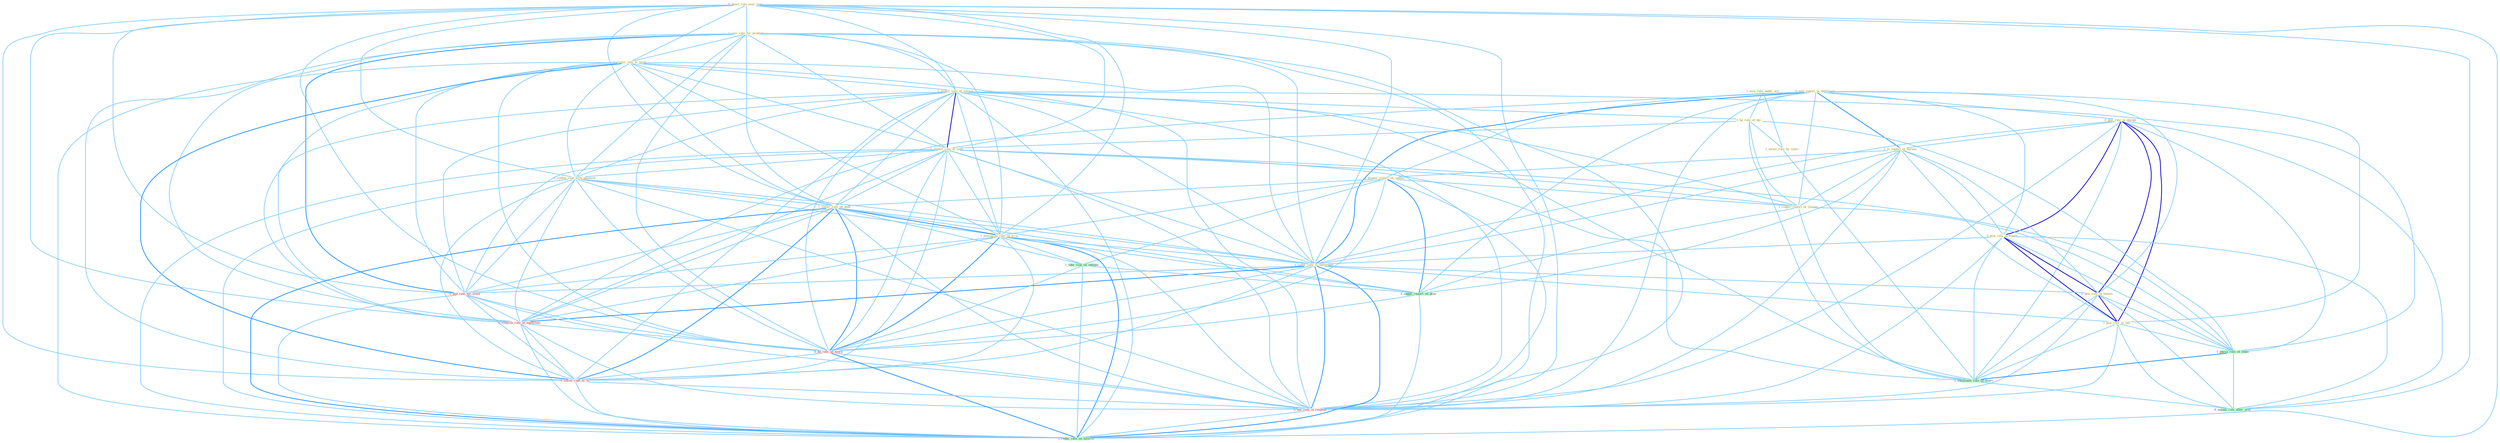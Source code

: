 Graph G{ 
    node
    [shape=polygon,style=filled,width=.5,height=.06,color="#BDFCC9",fixedsize=true,fontsize=4,
    fontcolor="#2f4f4f"];
    {node
    [color="#ffffe0", fontcolor="#8b7d6b"] "0_boost_rate_over_year " "0_told_report_in_entitynam " "1_issu_rule_under_act " "0_plai_role_in_design " "1_rais_rate_for_product " "0_restor_rate_to_level " "1_is_report_in_bureau " "1_expect_rate_of_return " "1_be_rule_of_dai " "1_expect_rate_of_loan " "0_plai_role_in_financ " "1_prepar_report_on_contact " "0_confus_rate_with_payment " "1_lower_rate_on_debt " "1_downgrad_rate_on_firm " "1_requir_report_of_varieti " "1_await_rule_by_court " "1_reduc_rate_in_entitynam " "0_plai_role_in_takeov " "1_plai_role_in_fall "}
{node [color="#fff0f5", fontcolor="#b22222"] "0_had_rate_for_yield " "0_confirm_rate_at_entitynam " "0_ha_rate_on_morn " "0_lower_rate_to_% " "0_eas_rate_in_respons "}
edge [color="#B0E2FF"];

	"0_boost_rate_over_year " -- "1_rais_rate_for_product " [w="1", color="#87cefa" ];
	"0_boost_rate_over_year " -- "0_restor_rate_to_level " [w="1", color="#87cefa" ];
	"0_boost_rate_over_year " -- "1_expect_rate_of_return " [w="1", color="#87cefa" ];
	"0_boost_rate_over_year " -- "1_expect_rate_of_loan " [w="1", color="#87cefa" ];
	"0_boost_rate_over_year " -- "0_confus_rate_with_payment " [w="1", color="#87cefa" ];
	"0_boost_rate_over_year " -- "1_lower_rate_on_debt " [w="1", color="#87cefa" ];
	"0_boost_rate_over_year " -- "1_downgrad_rate_on_firm " [w="1", color="#87cefa" ];
	"0_boost_rate_over_year " -- "1_reduc_rate_in_entitynam " [w="1", color="#87cefa" ];
	"0_boost_rate_over_year " -- "0_had_rate_for_yield " [w="1", color="#87cefa" ];
	"0_boost_rate_over_year " -- "0_confirm_rate_at_entitynam " [w="1", color="#87cefa" ];
	"0_boost_rate_over_year " -- "0_ha_rate_on_morn " [w="1", color="#87cefa" ];
	"0_boost_rate_over_year " -- "0_lower_rate_to_% " [w="1", color="#87cefa" ];
	"0_boost_rate_over_year " -- "0_eas_rate_in_respons " [w="1", color="#87cefa" ];
	"0_boost_rate_over_year " -- "1_reduc_rate_on_million " [w="1", color="#87cefa" ];
	"0_boost_rate_over_year " -- "0_assum_role_after_year " [w="1", color="#87cefa" ];
	"0_told_report_in_entitynam " -- "0_plai_role_in_design " [w="1", color="#87cefa" ];
	"0_told_report_in_entitynam " -- "1_is_report_in_bureau " [w="2", color="#1e90ff" , len=0.8];
	"0_told_report_in_entitynam " -- "0_plai_role_in_financ " [w="1", color="#87cefa" ];
	"0_told_report_in_entitynam " -- "1_prepar_report_on_contact " [w="1", color="#87cefa" ];
	"0_told_report_in_entitynam " -- "1_requir_report_of_varieti " [w="1", color="#87cefa" ];
	"0_told_report_in_entitynam " -- "1_reduc_rate_in_entitynam " [w="2", color="#1e90ff" , len=0.8];
	"0_told_report_in_entitynam " -- "0_plai_role_in_takeov " [w="1", color="#87cefa" ];
	"0_told_report_in_entitynam " -- "1_plai_role_in_fall " [w="1", color="#87cefa" ];
	"0_told_report_in_entitynam " -- "1_suppli_report_on_plan " [w="1", color="#87cefa" ];
	"0_told_report_in_entitynam " -- "0_confirm_rate_at_entitynam " [w="1", color="#87cefa" ];
	"0_told_report_in_entitynam " -- "0_eas_rate_in_respons " [w="1", color="#87cefa" ];
	"1_issu_rule_under_act " -- "1_be_rule_of_dai " [w="1", color="#87cefa" ];
	"1_issu_rule_under_act " -- "1_await_rule_by_court " [w="1", color="#87cefa" ];
	"0_plai_role_in_design " -- "1_is_report_in_bureau " [w="1", color="#87cefa" ];
	"0_plai_role_in_design " -- "0_plai_role_in_financ " [w="3", color="#0000cd" , len=0.6];
	"0_plai_role_in_design " -- "1_reduc_rate_in_entitynam " [w="1", color="#87cefa" ];
	"0_plai_role_in_design " -- "0_plai_role_in_takeov " [w="3", color="#0000cd" , len=0.6];
	"0_plai_role_in_design " -- "1_plai_role_in_fall " [w="3", color="#0000cd" , len=0.6];
	"0_plai_role_in_design " -- "1_pursu_role_of_senat " [w="1", color="#87cefa" ];
	"0_plai_role_in_design " -- "1_entitynam_role_of_court " [w="1", color="#87cefa" ];
	"0_plai_role_in_design " -- "0_eas_rate_in_respons " [w="1", color="#87cefa" ];
	"0_plai_role_in_design " -- "0_assum_role_after_year " [w="1", color="#87cefa" ];
	"1_rais_rate_for_product " -- "0_restor_rate_to_level " [w="1", color="#87cefa" ];
	"1_rais_rate_for_product " -- "1_expect_rate_of_return " [w="1", color="#87cefa" ];
	"1_rais_rate_for_product " -- "1_expect_rate_of_loan " [w="1", color="#87cefa" ];
	"1_rais_rate_for_product " -- "0_confus_rate_with_payment " [w="1", color="#87cefa" ];
	"1_rais_rate_for_product " -- "1_lower_rate_on_debt " [w="1", color="#87cefa" ];
	"1_rais_rate_for_product " -- "1_downgrad_rate_on_firm " [w="1", color="#87cefa" ];
	"1_rais_rate_for_product " -- "1_reduc_rate_in_entitynam " [w="1", color="#87cefa" ];
	"1_rais_rate_for_product " -- "0_had_rate_for_yield " [w="2", color="#1e90ff" , len=0.8];
	"1_rais_rate_for_product " -- "0_confirm_rate_at_entitynam " [w="1", color="#87cefa" ];
	"1_rais_rate_for_product " -- "0_ha_rate_on_morn " [w="1", color="#87cefa" ];
	"1_rais_rate_for_product " -- "0_lower_rate_to_% " [w="1", color="#87cefa" ];
	"1_rais_rate_for_product " -- "0_eas_rate_in_respons " [w="1", color="#87cefa" ];
	"1_rais_rate_for_product " -- "1_reduc_rate_on_million " [w="1", color="#87cefa" ];
	"0_restor_rate_to_level " -- "1_expect_rate_of_return " [w="1", color="#87cefa" ];
	"0_restor_rate_to_level " -- "1_expect_rate_of_loan " [w="1", color="#87cefa" ];
	"0_restor_rate_to_level " -- "0_confus_rate_with_payment " [w="1", color="#87cefa" ];
	"0_restor_rate_to_level " -- "1_lower_rate_on_debt " [w="1", color="#87cefa" ];
	"0_restor_rate_to_level " -- "1_downgrad_rate_on_firm " [w="1", color="#87cefa" ];
	"0_restor_rate_to_level " -- "1_reduc_rate_in_entitynam " [w="1", color="#87cefa" ];
	"0_restor_rate_to_level " -- "0_had_rate_for_yield " [w="1", color="#87cefa" ];
	"0_restor_rate_to_level " -- "0_confirm_rate_at_entitynam " [w="1", color="#87cefa" ];
	"0_restor_rate_to_level " -- "0_ha_rate_on_morn " [w="1", color="#87cefa" ];
	"0_restor_rate_to_level " -- "0_lower_rate_to_% " [w="2", color="#1e90ff" , len=0.8];
	"0_restor_rate_to_level " -- "0_eas_rate_in_respons " [w="1", color="#87cefa" ];
	"0_restor_rate_to_level " -- "1_reduc_rate_on_million " [w="1", color="#87cefa" ];
	"1_is_report_in_bureau " -- "0_plai_role_in_financ " [w="1", color="#87cefa" ];
	"1_is_report_in_bureau " -- "1_prepar_report_on_contact " [w="1", color="#87cefa" ];
	"1_is_report_in_bureau " -- "1_requir_report_of_varieti " [w="1", color="#87cefa" ];
	"1_is_report_in_bureau " -- "1_reduc_rate_in_entitynam " [w="1", color="#87cefa" ];
	"1_is_report_in_bureau " -- "0_plai_role_in_takeov " [w="1", color="#87cefa" ];
	"1_is_report_in_bureau " -- "1_plai_role_in_fall " [w="1", color="#87cefa" ];
	"1_is_report_in_bureau " -- "1_suppli_report_on_plan " [w="1", color="#87cefa" ];
	"1_is_report_in_bureau " -- "0_eas_rate_in_respons " [w="1", color="#87cefa" ];
	"1_expect_rate_of_return " -- "1_be_rule_of_dai " [w="1", color="#87cefa" ];
	"1_expect_rate_of_return " -- "1_expect_rate_of_loan " [w="3", color="#0000cd" , len=0.6];
	"1_expect_rate_of_return " -- "0_confus_rate_with_payment " [w="1", color="#87cefa" ];
	"1_expect_rate_of_return " -- "1_lower_rate_on_debt " [w="1", color="#87cefa" ];
	"1_expect_rate_of_return " -- "1_downgrad_rate_on_firm " [w="1", color="#87cefa" ];
	"1_expect_rate_of_return " -- "1_requir_report_of_varieti " [w="1", color="#87cefa" ];
	"1_expect_rate_of_return " -- "1_reduc_rate_in_entitynam " [w="1", color="#87cefa" ];
	"1_expect_rate_of_return " -- "1_pursu_role_of_senat " [w="1", color="#87cefa" ];
	"1_expect_rate_of_return " -- "0_had_rate_for_yield " [w="1", color="#87cefa" ];
	"1_expect_rate_of_return " -- "0_confirm_rate_at_entitynam " [w="1", color="#87cefa" ];
	"1_expect_rate_of_return " -- "0_ha_rate_on_morn " [w="1", color="#87cefa" ];
	"1_expect_rate_of_return " -- "1_entitynam_role_of_court " [w="1", color="#87cefa" ];
	"1_expect_rate_of_return " -- "0_lower_rate_to_% " [w="1", color="#87cefa" ];
	"1_expect_rate_of_return " -- "0_eas_rate_in_respons " [w="1", color="#87cefa" ];
	"1_expect_rate_of_return " -- "1_reduc_rate_on_million " [w="1", color="#87cefa" ];
	"1_be_rule_of_dai " -- "1_expect_rate_of_loan " [w="1", color="#87cefa" ];
	"1_be_rule_of_dai " -- "1_requir_report_of_varieti " [w="1", color="#87cefa" ];
	"1_be_rule_of_dai " -- "1_await_rule_by_court " [w="1", color="#87cefa" ];
	"1_be_rule_of_dai " -- "1_pursu_role_of_senat " [w="1", color="#87cefa" ];
	"1_be_rule_of_dai " -- "1_entitynam_role_of_court " [w="1", color="#87cefa" ];
	"1_expect_rate_of_loan " -- "0_confus_rate_with_payment " [w="1", color="#87cefa" ];
	"1_expect_rate_of_loan " -- "1_lower_rate_on_debt " [w="1", color="#87cefa" ];
	"1_expect_rate_of_loan " -- "1_downgrad_rate_on_firm " [w="1", color="#87cefa" ];
	"1_expect_rate_of_loan " -- "1_requir_report_of_varieti " [w="1", color="#87cefa" ];
	"1_expect_rate_of_loan " -- "1_reduc_rate_in_entitynam " [w="1", color="#87cefa" ];
	"1_expect_rate_of_loan " -- "1_pursu_role_of_senat " [w="1", color="#87cefa" ];
	"1_expect_rate_of_loan " -- "0_had_rate_for_yield " [w="1", color="#87cefa" ];
	"1_expect_rate_of_loan " -- "0_confirm_rate_at_entitynam " [w="1", color="#87cefa" ];
	"1_expect_rate_of_loan " -- "0_ha_rate_on_morn " [w="1", color="#87cefa" ];
	"1_expect_rate_of_loan " -- "1_entitynam_role_of_court " [w="1", color="#87cefa" ];
	"1_expect_rate_of_loan " -- "0_lower_rate_to_% " [w="1", color="#87cefa" ];
	"1_expect_rate_of_loan " -- "0_eas_rate_in_respons " [w="1", color="#87cefa" ];
	"1_expect_rate_of_loan " -- "1_reduc_rate_on_million " [w="1", color="#87cefa" ];
	"0_plai_role_in_financ " -- "1_reduc_rate_in_entitynam " [w="1", color="#87cefa" ];
	"0_plai_role_in_financ " -- "0_plai_role_in_takeov " [w="3", color="#0000cd" , len=0.6];
	"0_plai_role_in_financ " -- "1_plai_role_in_fall " [w="3", color="#0000cd" , len=0.6];
	"0_plai_role_in_financ " -- "1_pursu_role_of_senat " [w="1", color="#87cefa" ];
	"0_plai_role_in_financ " -- "1_entitynam_role_of_court " [w="1", color="#87cefa" ];
	"0_plai_role_in_financ " -- "0_eas_rate_in_respons " [w="1", color="#87cefa" ];
	"0_plai_role_in_financ " -- "0_assum_role_after_year " [w="1", color="#87cefa" ];
	"1_prepar_report_on_contact " -- "1_lower_rate_on_debt " [w="1", color="#87cefa" ];
	"1_prepar_report_on_contact " -- "1_downgrad_rate_on_firm " [w="1", color="#87cefa" ];
	"1_prepar_report_on_contact " -- "1_requir_report_of_varieti " [w="1", color="#87cefa" ];
	"1_prepar_report_on_contact " -- "1_take_risk_on_outcom " [w="1", color="#87cefa" ];
	"1_prepar_report_on_contact " -- "1_suppli_report_on_plan " [w="2", color="#1e90ff" , len=0.8];
	"1_prepar_report_on_contact " -- "0_ha_rate_on_morn " [w="1", color="#87cefa" ];
	"1_prepar_report_on_contact " -- "1_reduc_rate_on_million " [w="1", color="#87cefa" ];
	"0_confus_rate_with_payment " -- "1_lower_rate_on_debt " [w="1", color="#87cefa" ];
	"0_confus_rate_with_payment " -- "1_downgrad_rate_on_firm " [w="1", color="#87cefa" ];
	"0_confus_rate_with_payment " -- "1_reduc_rate_in_entitynam " [w="1", color="#87cefa" ];
	"0_confus_rate_with_payment " -- "0_had_rate_for_yield " [w="1", color="#87cefa" ];
	"0_confus_rate_with_payment " -- "0_confirm_rate_at_entitynam " [w="1", color="#87cefa" ];
	"0_confus_rate_with_payment " -- "0_ha_rate_on_morn " [w="1", color="#87cefa" ];
	"0_confus_rate_with_payment " -- "0_lower_rate_to_% " [w="1", color="#87cefa" ];
	"0_confus_rate_with_payment " -- "0_eas_rate_in_respons " [w="1", color="#87cefa" ];
	"0_confus_rate_with_payment " -- "1_reduc_rate_on_million " [w="1", color="#87cefa" ];
	"1_lower_rate_on_debt " -- "1_downgrad_rate_on_firm " [w="2", color="#1e90ff" , len=0.8];
	"1_lower_rate_on_debt " -- "1_reduc_rate_in_entitynam " [w="1", color="#87cefa" ];
	"1_lower_rate_on_debt " -- "1_take_risk_on_outcom " [w="1", color="#87cefa" ];
	"1_lower_rate_on_debt " -- "1_suppli_report_on_plan " [w="1", color="#87cefa" ];
	"1_lower_rate_on_debt " -- "0_had_rate_for_yield " [w="1", color="#87cefa" ];
	"1_lower_rate_on_debt " -- "0_confirm_rate_at_entitynam " [w="1", color="#87cefa" ];
	"1_lower_rate_on_debt " -- "0_ha_rate_on_morn " [w="2", color="#1e90ff" , len=0.8];
	"1_lower_rate_on_debt " -- "0_lower_rate_to_% " [w="2", color="#1e90ff" , len=0.8];
	"1_lower_rate_on_debt " -- "0_eas_rate_in_respons " [w="1", color="#87cefa" ];
	"1_lower_rate_on_debt " -- "1_reduc_rate_on_million " [w="2", color="#1e90ff" , len=0.8];
	"1_downgrad_rate_on_firm " -- "1_reduc_rate_in_entitynam " [w="1", color="#87cefa" ];
	"1_downgrad_rate_on_firm " -- "1_take_risk_on_outcom " [w="1", color="#87cefa" ];
	"1_downgrad_rate_on_firm " -- "1_suppli_report_on_plan " [w="1", color="#87cefa" ];
	"1_downgrad_rate_on_firm " -- "0_had_rate_for_yield " [w="1", color="#87cefa" ];
	"1_downgrad_rate_on_firm " -- "0_confirm_rate_at_entitynam " [w="1", color="#87cefa" ];
	"1_downgrad_rate_on_firm " -- "0_ha_rate_on_morn " [w="2", color="#1e90ff" , len=0.8];
	"1_downgrad_rate_on_firm " -- "0_lower_rate_to_% " [w="1", color="#87cefa" ];
	"1_downgrad_rate_on_firm " -- "0_eas_rate_in_respons " [w="1", color="#87cefa" ];
	"1_downgrad_rate_on_firm " -- "1_reduc_rate_on_million " [w="2", color="#1e90ff" , len=0.8];
	"1_requir_report_of_varieti " -- "1_pursu_role_of_senat " [w="1", color="#87cefa" ];
	"1_requir_report_of_varieti " -- "1_suppli_report_on_plan " [w="1", color="#87cefa" ];
	"1_requir_report_of_varieti " -- "1_entitynam_role_of_court " [w="1", color="#87cefa" ];
	"1_await_rule_by_court " -- "1_entitynam_role_of_court " [w="1", color="#87cefa" ];
	"1_reduc_rate_in_entitynam " -- "0_plai_role_in_takeov " [w="1", color="#87cefa" ];
	"1_reduc_rate_in_entitynam " -- "1_plai_role_in_fall " [w="1", color="#87cefa" ];
	"1_reduc_rate_in_entitynam " -- "0_had_rate_for_yield " [w="1", color="#87cefa" ];
	"1_reduc_rate_in_entitynam " -- "0_confirm_rate_at_entitynam " [w="2", color="#1e90ff" , len=0.8];
	"1_reduc_rate_in_entitynam " -- "0_ha_rate_on_morn " [w="1", color="#87cefa" ];
	"1_reduc_rate_in_entitynam " -- "0_lower_rate_to_% " [w="1", color="#87cefa" ];
	"1_reduc_rate_in_entitynam " -- "0_eas_rate_in_respons " [w="2", color="#1e90ff" , len=0.8];
	"1_reduc_rate_in_entitynam " -- "1_reduc_rate_on_million " [w="2", color="#1e90ff" , len=0.8];
	"0_plai_role_in_takeov " -- "1_plai_role_in_fall " [w="3", color="#0000cd" , len=0.6];
	"0_plai_role_in_takeov " -- "1_pursu_role_of_senat " [w="1", color="#87cefa" ];
	"0_plai_role_in_takeov " -- "1_entitynam_role_of_court " [w="1", color="#87cefa" ];
	"0_plai_role_in_takeov " -- "0_eas_rate_in_respons " [w="1", color="#87cefa" ];
	"0_plai_role_in_takeov " -- "0_assum_role_after_year " [w="1", color="#87cefa" ];
	"1_plai_role_in_fall " -- "1_pursu_role_of_senat " [w="1", color="#87cefa" ];
	"1_plai_role_in_fall " -- "1_entitynam_role_of_court " [w="1", color="#87cefa" ];
	"1_plai_role_in_fall " -- "0_eas_rate_in_respons " [w="1", color="#87cefa" ];
	"1_plai_role_in_fall " -- "0_assum_role_after_year " [w="1", color="#87cefa" ];
	"1_pursu_role_of_senat " -- "1_entitynam_role_of_court " [w="2", color="#1e90ff" , len=0.8];
	"1_pursu_role_of_senat " -- "0_assum_role_after_year " [w="1", color="#87cefa" ];
	"1_take_risk_on_outcom " -- "1_suppli_report_on_plan " [w="1", color="#87cefa" ];
	"1_take_risk_on_outcom " -- "0_ha_rate_on_morn " [w="1", color="#87cefa" ];
	"1_take_risk_on_outcom " -- "1_reduc_rate_on_million " [w="1", color="#87cefa" ];
	"1_suppli_report_on_plan " -- "0_ha_rate_on_morn " [w="1", color="#87cefa" ];
	"1_suppli_report_on_plan " -- "1_reduc_rate_on_million " [w="1", color="#87cefa" ];
	"0_had_rate_for_yield " -- "0_confirm_rate_at_entitynam " [w="1", color="#87cefa" ];
	"0_had_rate_for_yield " -- "0_ha_rate_on_morn " [w="1", color="#87cefa" ];
	"0_had_rate_for_yield " -- "0_lower_rate_to_% " [w="1", color="#87cefa" ];
	"0_had_rate_for_yield " -- "0_eas_rate_in_respons " [w="1", color="#87cefa" ];
	"0_had_rate_for_yield " -- "1_reduc_rate_on_million " [w="1", color="#87cefa" ];
	"0_confirm_rate_at_entitynam " -- "0_ha_rate_on_morn " [w="1", color="#87cefa" ];
	"0_confirm_rate_at_entitynam " -- "0_lower_rate_to_% " [w="1", color="#87cefa" ];
	"0_confirm_rate_at_entitynam " -- "0_eas_rate_in_respons " [w="1", color="#87cefa" ];
	"0_confirm_rate_at_entitynam " -- "1_reduc_rate_on_million " [w="1", color="#87cefa" ];
	"0_ha_rate_on_morn " -- "0_lower_rate_to_% " [w="1", color="#87cefa" ];
	"0_ha_rate_on_morn " -- "0_eas_rate_in_respons " [w="1", color="#87cefa" ];
	"0_ha_rate_on_morn " -- "1_reduc_rate_on_million " [w="2", color="#1e90ff" , len=0.8];
	"1_entitynam_role_of_court " -- "0_assum_role_after_year " [w="1", color="#87cefa" ];
	"0_lower_rate_to_% " -- "0_eas_rate_in_respons " [w="1", color="#87cefa" ];
	"0_lower_rate_to_% " -- "1_reduc_rate_on_million " [w="1", color="#87cefa" ];
	"0_eas_rate_in_respons " -- "1_reduc_rate_on_million " [w="1", color="#87cefa" ];
}